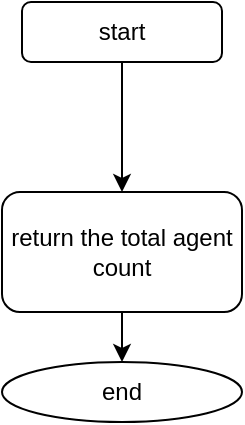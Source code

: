 <mxfile version="17.4.6" type="github">
  <diagram id="8ieHvSDkhuZHFwTLmC-z" name="Page-1">
    <mxGraphModel dx="1038" dy="579" grid="1" gridSize="10" guides="1" tooltips="1" connect="1" arrows="1" fold="1" page="1" pageScale="1" pageWidth="850" pageHeight="1100" math="0" shadow="0">
      <root>
        <mxCell id="0" />
        <mxCell id="1" parent="0" />
        <mxCell id="btQQ7ic_pZ-7D7an7gx4-3" value="" style="edgeStyle=orthogonalEdgeStyle;rounded=0;orthogonalLoop=1;jettySize=auto;html=1;" edge="1" parent="1" source="btQQ7ic_pZ-7D7an7gx4-1" target="btQQ7ic_pZ-7D7an7gx4-2">
          <mxGeometry relative="1" as="geometry" />
        </mxCell>
        <mxCell id="btQQ7ic_pZ-7D7an7gx4-1" value="start" style="rounded=1;whiteSpace=wrap;html=1;" vertex="1" parent="1">
          <mxGeometry x="360" y="40" width="100" height="30" as="geometry" />
        </mxCell>
        <mxCell id="btQQ7ic_pZ-7D7an7gx4-5" value="" style="edgeStyle=orthogonalEdgeStyle;rounded=0;orthogonalLoop=1;jettySize=auto;html=1;" edge="1" parent="1" source="btQQ7ic_pZ-7D7an7gx4-2" target="btQQ7ic_pZ-7D7an7gx4-4">
          <mxGeometry relative="1" as="geometry" />
        </mxCell>
        <mxCell id="btQQ7ic_pZ-7D7an7gx4-2" value="return the total agent count" style="whiteSpace=wrap;html=1;rounded=1;" vertex="1" parent="1">
          <mxGeometry x="350" y="135" width="120" height="60" as="geometry" />
        </mxCell>
        <mxCell id="btQQ7ic_pZ-7D7an7gx4-4" value="end" style="ellipse;whiteSpace=wrap;html=1;rounded=1;" vertex="1" parent="1">
          <mxGeometry x="350" y="220" width="120" height="30" as="geometry" />
        </mxCell>
      </root>
    </mxGraphModel>
  </diagram>
</mxfile>
